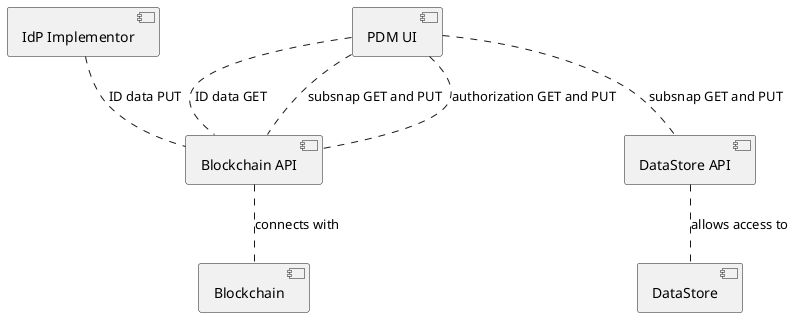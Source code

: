 @startuml

[IdP Implementor]

[Blockchain API]
[Blockchain]
[Blockchain API] .. [Blockchain] : connects with

[IdP Implementor] .. [Blockchain API] : ID data PUT

[DataStore]
[DataStore API]
[DataStore API] .. [DataStore] : allows access to

[PDM UI]
[PDM UI] .. [Blockchain API] : ID data GET
[PDM UI] .. [Blockchain API] : subsnap GET and PUT
[PDM UI] .. [Blockchain API] : authorization GET and PUT
[PDM UI] .. [DataStore API] : subsnap GET and PUT

@enduml
